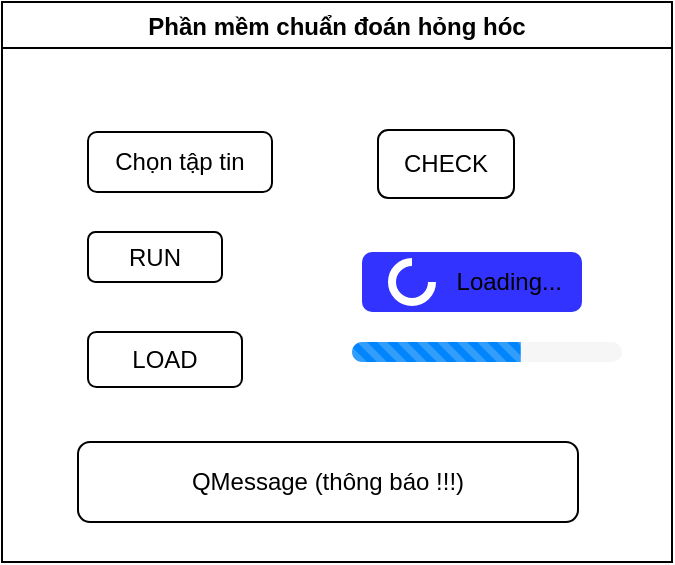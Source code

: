 <mxfile pages="3">
    <diagram id="BTxV1ixRN_3EPDGLnBpP" name="Phần mềm">
        <mxGraphModel dx="852" dy="473" grid="0" gridSize="5" guides="1" tooltips="1" connect="1" arrows="1" fold="1" page="0" pageScale="1" pageWidth="1169" pageHeight="827" math="0" shadow="0">
            <root>
                <mxCell id="0"/>
                <mxCell id="1" parent="0"/>
                <UserObject label="Phần mềm chuẩn đoán hỏng hóc" link="data:page/id,BdGshf8CLnpfRvDjtk_e" id="-1h-iYOdTSnXvgOW02yG-11">
                    <mxCell style="swimlane;fillColor=default;movable=0;resizable=0;rotatable=0;deletable=0;editable=0;connectable=0;" parent="1" vertex="1">
                        <mxGeometry x="380" y="317" width="335" height="280" as="geometry">
                            <mxRectangle x="360" y="310" width="300" height="30" as="alternateBounds"/>
                        </mxGeometry>
                    </mxCell>
                </UserObject>
                <mxCell id="-1h-iYOdTSnXvgOW02yG-12" value="QMessage (thông báo !!!)" style="rounded=1;whiteSpace=wrap;html=1;fillColor=default;movable=0;resizable=0;rotatable=0;deletable=0;editable=0;connectable=0;" parent="-1h-iYOdTSnXvgOW02yG-11" vertex="1">
                    <mxGeometry x="38" y="220" width="250" height="40" as="geometry"/>
                </mxCell>
                <mxCell id="-1h-iYOdTSnXvgOW02yG-13" value="Chọn tập tin" style="rounded=1;whiteSpace=wrap;html=1;fillColor=default;movable=0;resizable=0;rotatable=0;deletable=0;editable=0;connectable=0;" parent="-1h-iYOdTSnXvgOW02yG-11" vertex="1">
                    <mxGeometry x="43" y="65" width="92" height="30" as="geometry"/>
                </mxCell>
                <mxCell id="-1h-iYOdTSnXvgOW02yG-14" value="RUN" style="rounded=1;whiteSpace=wrap;html=1;fillColor=default;movable=0;resizable=0;rotatable=0;deletable=0;editable=0;connectable=0;" parent="-1h-iYOdTSnXvgOW02yG-11" vertex="1">
                    <mxGeometry x="43" y="115" width="67" height="25" as="geometry"/>
                </mxCell>
                <mxCell id="-1h-iYOdTSnXvgOW02yG-15" value="LOAD" style="rounded=1;whiteSpace=wrap;html=1;fillColor=default;movable=0;resizable=0;rotatable=0;deletable=0;editable=0;connectable=0;" parent="-1h-iYOdTSnXvgOW02yG-11" vertex="1">
                    <mxGeometry x="43" y="165" width="77" height="27.5" as="geometry"/>
                </mxCell>
                <mxCell id="nDZbWefeKkMk9XtlrTkl-10" value="Loading..." style="html=1;shadow=0;dashed=0;shape=mxgraph.bootstrap.rrect;rSize=5;strokeColor=none;html=1;whiteSpace=wrap;fillColor=#3333FF;fontColor=default;align=right;spacing=10;labelBackgroundColor=none;movable=0;resizable=0;rotatable=0;deletable=0;editable=0;connectable=0;" parent="-1h-iYOdTSnXvgOW02yG-11" vertex="1">
                    <mxGeometry x="180" y="125" width="110" height="30" as="geometry"/>
                </mxCell>
                <mxCell id="nDZbWefeKkMk9XtlrTkl-11" value="" style="html=1;shadow=0;dashed=0;shape=mxgraph.basic.arc;startAngle=0.25;endAngle=1;strokeWidth=4;strokeColor=#ffffff;labelBackgroundColor=none;fontColor=#1A1A1A;fillColor=none;movable=0;resizable=0;rotatable=0;deletable=0;editable=0;connectable=0;" parent="nDZbWefeKkMk9XtlrTkl-10" vertex="1">
                    <mxGeometry y="0.5" width="20" height="20" relative="1" as="geometry">
                        <mxPoint x="15" y="-10" as="offset"/>
                    </mxGeometry>
                </mxCell>
                <mxCell id="nDZbWefeKkMk9XtlrTkl-12" value="" style="html=1;shadow=0;dashed=0;shape=mxgraph.bootstrap.rrect;rSize=5;strokeColor=none;fillColor=#f6f6f6;whiteSpace=wrap;labelBackgroundColor=none;fontColor=#33FF33;movable=0;resizable=0;rotatable=0;deletable=0;editable=0;connectable=0;" parent="-1h-iYOdTSnXvgOW02yG-11" vertex="1">
                    <mxGeometry x="175" y="170" width="135" height="10" as="geometry"/>
                </mxCell>
                <mxCell id="nDZbWefeKkMk9XtlrTkl-13" value="" style="html=1;shadow=0;dashed=0;shape=mxgraph.bootstrap.leftButtonStriped;fillColor=#0085FC;fontColor=#FFFFFF;whiteSpace=wrap;labelBackgroundColor=none;movable=0;resizable=0;rotatable=0;deletable=0;editable=0;connectable=0;" parent="nDZbWefeKkMk9XtlrTkl-12" vertex="1">
                    <mxGeometry width="84.375" height="10" as="geometry"/>
                </mxCell>
                <mxCell id="f6dVeozF8TZGOCk1TX9E-1" value="CHECK" style="rounded=1;whiteSpace=wrap;html=1;movable=0;resizable=0;rotatable=0;deletable=0;editable=0;connectable=0;" parent="-1h-iYOdTSnXvgOW02yG-11" vertex="1">
                    <mxGeometry x="188" y="64" width="68" height="34" as="geometry"/>
                </mxCell>
            </root>
        </mxGraphModel>
    </diagram>
    <diagram id="mUBeiTaphNVqQiXJcpa_" name="kết nối">
        <mxGraphModel dx="1022" dy="568" grid="0" gridSize="10" guides="1" tooltips="1" connect="1" arrows="1" fold="1" page="1" pageScale="1" pageWidth="827" pageHeight="1169" math="0" shadow="0">
            <root>
                <mxCell id="iajal5mOI3alccCrJs5Q-0"/>
                <mxCell id="iajal5mOI3alccCrJs5Q-1" parent="iajal5mOI3alccCrJs5Q-0"/>
                <UserObject label="Kết nối " id="iajal5mOI3alccCrJs5Q-2">
                    <mxCell style="swimlane;fillColor=#000000;movable=0;resizable=0;rotatable=0;deletable=0;editable=0;connectable=0;" parent="iajal5mOI3alccCrJs5Q-1" vertex="1">
                        <mxGeometry x="240" y="120" width="335" height="280" as="geometry">
                            <mxRectangle x="240" y="120" width="300" height="30" as="alternateBounds"/>
                        </mxGeometry>
                    </mxCell>
                </UserObject>
                <mxCell id="iajal5mOI3alccCrJs5Q-3" value="COM 3" style="rounded=1;whiteSpace=wrap;html=1;fillColor=default;movable=0;resizable=0;rotatable=0;deletable=0;editable=0;connectable=0;" parent="iajal5mOI3alccCrJs5Q-2" vertex="1">
                    <mxGeometry x="198" y="45" width="92" height="30" as="geometry"/>
                </mxCell>
                <mxCell id="iajal5mOI3alccCrJs5Q-4" value="9600" style="rounded=1;whiteSpace=wrap;html=1;fillColor=default;movable=0;resizable=0;rotatable=0;deletable=0;editable=0;connectable=0;" parent="iajal5mOI3alccCrJs5Q-2" vertex="1">
                    <mxGeometry x="199.25" y="90" width="89.5" height="30" as="geometry"/>
                </mxCell>
                <mxCell id="iajal5mOI3alccCrJs5Q-5" value="1" style="rounded=1;whiteSpace=wrap;html=1;fillColor=default;movable=0;resizable=0;rotatable=0;deletable=0;editable=0;connectable=0;" parent="iajal5mOI3alccCrJs5Q-2" vertex="1">
                    <mxGeometry x="200.5" y="180" width="89.5" height="30" as="geometry"/>
                </mxCell>
                <mxCell id="iajal5mOI3alccCrJs5Q-6" value="1" style="rounded=1;whiteSpace=wrap;html=1;fillColor=default;movable=0;resizable=0;rotatable=0;deletable=0;editable=0;connectable=0;" parent="iajal5mOI3alccCrJs5Q-2" vertex="1">
                    <mxGeometry x="198" y="230" width="89.5" height="30" as="geometry"/>
                </mxCell>
                <mxCell id="iajal5mOI3alccCrJs5Q-7" value="8" style="rounded=1;whiteSpace=wrap;html=1;fillColor=default;movable=0;resizable=0;rotatable=0;deletable=0;editable=0;connectable=0;" parent="iajal5mOI3alccCrJs5Q-2" vertex="1">
                    <mxGeometry x="200.5" y="140" width="89.5" height="30" as="geometry"/>
                </mxCell>
                <mxCell id="iajal5mOI3alccCrJs5Q-8" value="&lt;font style=&quot;font-size: 14px&quot;&gt;Bit dừng&lt;/font&gt;" style="text;html=1;strokeColor=none;fillColor=none;align=center;verticalAlign=middle;whiteSpace=wrap;rounded=0;movable=0;resizable=0;rotatable=0;deletable=0;editable=0;connectable=0;" parent="iajal5mOI3alccCrJs5Q-2" vertex="1">
                    <mxGeometry x="30" y="180" width="130" height="30" as="geometry"/>
                </mxCell>
                <mxCell id="iajal5mOI3alccCrJs5Q-9" value="&lt;span style=&quot;font-size: 14px&quot;&gt;Tốc độ truyền&lt;/span&gt;" style="text;html=1;strokeColor=none;fillColor=none;align=center;verticalAlign=middle;whiteSpace=wrap;rounded=0;movable=0;resizable=0;rotatable=0;deletable=0;editable=0;connectable=0;" parent="iajal5mOI3alccCrJs5Q-2" vertex="1">
                    <mxGeometry x="30" y="90" width="130" height="30" as="geometry"/>
                </mxCell>
                <mxCell id="iajal5mOI3alccCrJs5Q-10" value="&lt;font style=&quot;font-size: 14px&quot;&gt;Bit data&lt;/font&gt;" style="text;html=1;strokeColor=none;fillColor=none;align=center;verticalAlign=middle;whiteSpace=wrap;rounded=0;movable=0;resizable=0;rotatable=0;deletable=0;editable=0;connectable=0;" parent="iajal5mOI3alccCrJs5Q-2" vertex="1">
                    <mxGeometry x="30" y="140" width="130" height="30" as="geometry"/>
                </mxCell>
                <mxCell id="iajal5mOI3alccCrJs5Q-11" value="&lt;font style=&quot;font-size: 14px&quot;&gt;Bit diều khiển&lt;/font&gt;" style="text;html=1;strokeColor=none;fillColor=none;align=center;verticalAlign=middle;whiteSpace=wrap;rounded=0;movable=0;resizable=0;rotatable=0;deletable=0;editable=0;connectable=0;" parent="iajal5mOI3alccCrJs5Q-2" vertex="1">
                    <mxGeometry x="30" y="230" width="130" height="30" as="geometry"/>
                </mxCell>
                <mxCell id="iajal5mOI3alccCrJs5Q-12" value="&lt;font style=&quot;font-size: 14px&quot;&gt;Cổng&lt;/font&gt;" style="text;html=1;strokeColor=none;fillColor=none;align=center;verticalAlign=middle;whiteSpace=wrap;rounded=0;movable=0;resizable=0;rotatable=0;deletable=0;editable=0;connectable=0;" parent="iajal5mOI3alccCrJs5Q-2" vertex="1">
                    <mxGeometry x="30" y="45" width="130" height="30" as="geometry"/>
                </mxCell>
            </root>
        </mxGraphModel>
    </diagram>
    <diagram id="BdGshf8CLnpfRvDjtk_e" name="QTCreator">
        <mxGraphModel dx="1022" dy="568" grid="0" gridSize="10" guides="1" tooltips="1" connect="1" arrows="1" fold="1" page="0" pageScale="1" pageWidth="1169" pageHeight="827" math="0" shadow="0">
            <root>
                <mxCell id="0"/>
                <mxCell id="1" parent="0"/>
                <mxCell id="nQ7zEuBnF4jtB6h1MrEf-1" value="" style="group;movable=0;resizable=0;rotatable=0;deletable=0;editable=0;connectable=0;" parent="1" vertex="1" connectable="0">
                    <mxGeometry x="180" y="170" width="810" height="561.0" as="geometry"/>
                </mxCell>
                <mxCell id="eWoBDVv4BoXZtbPuz7sB-2" value="Phần mềm&lt;br&gt;(software)" style="rounded=1;whiteSpace=wrap;html=1;fontSize=21;points=[[0,0,0,0,0],[0,0.25,0,0,0],[0,0.75,0,0,0],[0,1,0,0,0],[0.25,0,0,0,0],[0.25,1,0,0,0],[0.5,0,0,0,0],[0.5,1,0,0,0],[0.75,0,0,0,0],[0.75,1,0,0,0],[1,0,0,0,0],[1,0.2,0,0,0],[1,0.4,0,0,0],[1,0.65,0,0,0],[1,0.83,0,0,0],[1,1,0,0,0]];movable=0;resizable=0;rotatable=0;deletable=0;editable=0;connectable=0;" parent="nQ7zEuBnF4jtB6h1MrEf-1" vertex="1">
                    <mxGeometry y="170" width="175.5" height="117.34" as="geometry"/>
                </mxCell>
                <mxCell id="a54Z5pq8-XP9aETE1uuu-20" style="edgeStyle=orthogonalEdgeStyle;rounded=0;orthogonalLoop=1;jettySize=auto;html=1;exitX=0;exitY=0.5;exitDx=0;exitDy=0;entryX=1;entryY=0.4;entryDx=0;entryDy=0;entryPerimeter=0;movable=0;resizable=0;rotatable=0;deletable=0;editable=0;connectable=0;" parent="nQ7zEuBnF4jtB6h1MrEf-1" source="eWoBDVv4BoXZtbPuz7sB-3" target="eWoBDVv4BoXZtbPuz7sB-2" edge="1">
                    <mxGeometry relative="1" as="geometry"/>
                </mxCell>
                <mxCell id="eWoBDVv4BoXZtbPuz7sB-3" value="QSerialPort" style="rounded=1;whiteSpace=wrap;html=1;fontSize=21;movable=0;resizable=0;rotatable=0;deletable=0;editable=0;connectable=0;" parent="nQ7zEuBnF4jtB6h1MrEf-1" vertex="1">
                    <mxGeometry x="378" y="109.463" width="162" height="82.098" as="geometry"/>
                </mxCell>
                <mxCell id="a54Z5pq8-XP9aETE1uuu-21" style="edgeStyle=orthogonalEdgeStyle;rounded=0;orthogonalLoop=1;jettySize=auto;html=1;exitX=0;exitY=0.5;exitDx=0;exitDy=0;entryX=1;entryY=0.65;entryDx=0;entryDy=0;entryPerimeter=0;movable=0;resizable=0;rotatable=0;deletable=0;editable=0;connectable=0;" parent="nQ7zEuBnF4jtB6h1MrEf-1" source="eWoBDVv4BoXZtbPuz7sB-5" target="eWoBDVv4BoXZtbPuz7sB-2" edge="1">
                    <mxGeometry relative="1" as="geometry"/>
                </mxCell>
                <mxCell id="eWoBDVv4BoXZtbPuz7sB-5" value="QString" style="rounded=1;whiteSpace=wrap;html=1;fontSize=21;movable=0;resizable=0;rotatable=0;deletable=0;editable=0;connectable=0;" parent="nQ7zEuBnF4jtB6h1MrEf-1" vertex="1">
                    <mxGeometry x="378" y="224.4" width="162" height="82.098" as="geometry"/>
                </mxCell>
                <mxCell id="a54Z5pq8-XP9aETE1uuu-22" style="edgeStyle=orthogonalEdgeStyle;rounded=0;orthogonalLoop=1;jettySize=auto;html=1;entryX=1;entryY=0.83;entryDx=0;entryDy=0;entryPerimeter=0;movable=0;resizable=0;rotatable=0;deletable=0;editable=0;connectable=0;" parent="nQ7zEuBnF4jtB6h1MrEf-1" source="eWoBDVv4BoXZtbPuz7sB-7" target="eWoBDVv4BoXZtbPuz7sB-2" edge="1">
                    <mxGeometry relative="1" as="geometry">
                        <Array as="points">
                            <mxPoint x="240" y="383"/>
                            <mxPoint x="240" y="267"/>
                        </Array>
                    </mxGeometry>
                </mxCell>
                <mxCell id="eWoBDVv4BoXZtbPuz7sB-7" value="QFile" style="rounded=1;whiteSpace=wrap;html=1;fontSize=21;movable=0;resizable=0;rotatable=0;deletable=0;editable=0;connectable=0;" parent="nQ7zEuBnF4jtB6h1MrEf-1" vertex="1">
                    <mxGeometry x="378" y="342.073" width="162" height="82.098" as="geometry"/>
                </mxCell>
                <mxCell id="a54Z5pq8-XP9aETE1uuu-19" style="edgeStyle=orthogonalEdgeStyle;rounded=0;orthogonalLoop=1;jettySize=auto;html=1;exitX=0;exitY=0.5;exitDx=0;exitDy=0;entryX=1;entryY=0.2;entryDx=0;entryDy=0;entryPerimeter=0;movable=0;resizable=0;rotatable=0;deletable=0;editable=0;connectable=0;" parent="nQ7zEuBnF4jtB6h1MrEf-1" source="eWoBDVv4BoXZtbPuz7sB-9" target="eWoBDVv4BoXZtbPuz7sB-2" edge="1">
                    <mxGeometry relative="1" as="geometry">
                        <Array as="points">
                            <mxPoint x="240" y="41"/>
                            <mxPoint x="240" y="194"/>
                        </Array>
                    </mxGeometry>
                </mxCell>
                <mxCell id="eWoBDVv4BoXZtbPuz7sB-9" value="&lt;font style=&quot;font-size: 20px;&quot;&gt;Design Widgets&lt;/font&gt;" style="rounded=1;whiteSpace=wrap;html=1;fontSize=15;movable=0;resizable=0;rotatable=0;deletable=0;editable=0;connectable=0;" parent="nQ7zEuBnF4jtB6h1MrEf-1" vertex="1">
                    <mxGeometry x="364.5" width="189" height="82.098" as="geometry"/>
                </mxCell>
                <mxCell id="eWoBDVv4BoXZtbPuz7sB-11" value="&lt;font style=&quot;font-size: 20px;&quot;&gt;QFile&lt;/font&gt;" style="rounded=1;whiteSpace=wrap;html=1;fontSize=15;movable=0;resizable=0;rotatable=0;deletable=0;editable=0;connectable=0;" parent="nQ7zEuBnF4jtB6h1MrEf-1" vertex="1">
                    <mxGeometry x="648" y="342.073" width="162" height="82.098" as="geometry"/>
                </mxCell>
                <mxCell id="eWoBDVv4BoXZtbPuz7sB-12" value="" style="edgeStyle=orthogonalEdgeStyle;rounded=0;orthogonalLoop=1;jettySize=auto;html=1;fontSize=19;movable=0;resizable=0;rotatable=0;deletable=0;editable=0;connectable=0;" parent="nQ7zEuBnF4jtB6h1MrEf-1" source="eWoBDVv4BoXZtbPuz7sB-11" target="eWoBDVv4BoXZtbPuz7sB-7" edge="1">
                    <mxGeometry relative="1" as="geometry"/>
                </mxCell>
                <mxCell id="eWoBDVv4BoXZtbPuz7sB-13" value="&lt;font style=&quot;font-size: 19px;&quot;&gt;QFileDialog&lt;/font&gt;" style="rounded=1;whiteSpace=wrap;html=1;fontSize=15;movable=0;resizable=0;rotatable=0;deletable=0;editable=0;connectable=0;" parent="nQ7zEuBnF4jtB6h1MrEf-1" vertex="1">
                    <mxGeometry x="648" y="478.902" width="162" height="82.098" as="geometry"/>
                </mxCell>
                <mxCell id="eWoBDVv4BoXZtbPuz7sB-14" style="edgeStyle=orthogonalEdgeStyle;rounded=0;orthogonalLoop=1;jettySize=auto;html=1;exitX=0;exitY=0.5;exitDx=0;exitDy=0;entryX=1;entryY=0.75;entryDx=0;entryDy=0;fontSize=19;movable=0;resizable=0;rotatable=0;deletable=0;editable=0;connectable=0;" parent="nQ7zEuBnF4jtB6h1MrEf-1" source="eWoBDVv4BoXZtbPuz7sB-13" target="eWoBDVv4BoXZtbPuz7sB-7" edge="1">
                    <mxGeometry relative="1" as="geometry"/>
                </mxCell>
                <mxCell id="eWoBDVv4BoXZtbPuz7sB-15" value="&lt;font style=&quot;font-size: 19px;&quot;&gt;QTextStream&lt;/font&gt;" style="rounded=1;whiteSpace=wrap;html=1;fontSize=15;movable=0;resizable=0;rotatable=0;deletable=0;editable=0;connectable=0;" parent="nQ7zEuBnF4jtB6h1MrEf-1" vertex="1">
                    <mxGeometry x="648" y="164.195" width="162" height="82.098" as="geometry"/>
                </mxCell>
                <mxCell id="eWoBDVv4BoXZtbPuz7sB-16" style="edgeStyle=orthogonalEdgeStyle;rounded=0;orthogonalLoop=1;jettySize=auto;html=1;exitX=0;exitY=0.5;exitDx=0;exitDy=0;entryX=1;entryY=0.25;entryDx=0;entryDy=0;fontSize=19;movable=0;resizable=0;rotatable=0;deletable=0;editable=0;connectable=0;" parent="nQ7zEuBnF4jtB6h1MrEf-1" source="eWoBDVv4BoXZtbPuz7sB-15" target="eWoBDVv4BoXZtbPuz7sB-7" edge="1">
                    <mxGeometry relative="1" as="geometry"/>
                </mxCell>
                <mxCell id="eWoBDVv4BoXZtbPuz7sB-17" value="" style="edgeStyle=orthogonalEdgeStyle;rounded=0;orthogonalLoop=1;jettySize=auto;html=1;fontSize=18;movable=0;resizable=0;rotatable=0;deletable=0;editable=0;connectable=0;" parent="nQ7zEuBnF4jtB6h1MrEf-1" source="eWoBDVv4BoXZtbPuz7sB-18" target="eWoBDVv4BoXZtbPuz7sB-9" edge="1">
                    <mxGeometry relative="1" as="geometry"/>
                </mxCell>
                <mxCell id="eWoBDVv4BoXZtbPuz7sB-18" value="&lt;font style=&quot;font-size: 18px;&quot;&gt;QMessageBox&lt;/font&gt;" style="rounded=1;whiteSpace=wrap;html=1;movable=0;resizable=0;rotatable=0;deletable=0;editable=0;connectable=0;" parent="nQ7zEuBnF4jtB6h1MrEf-1" vertex="1">
                    <mxGeometry x="653.5" y="3.02" width="151" height="76.05" as="geometry"/>
                </mxCell>
            </root>
        </mxGraphModel>
    </diagram>
</mxfile>